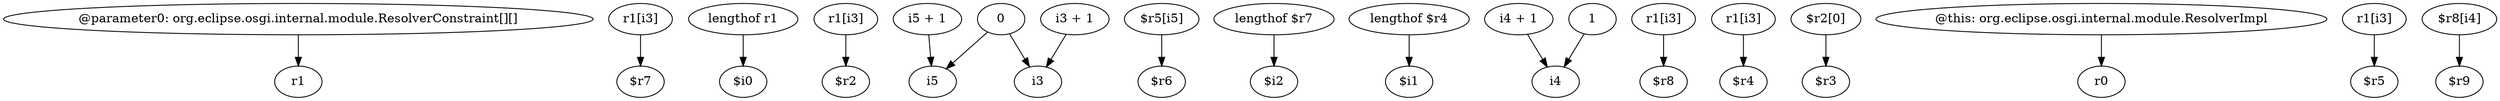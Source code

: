 digraph g {
0[label="@parameter0: org.eclipse.osgi.internal.module.ResolverConstraint[][]"]
1[label="r1"]
0->1[label=""]
2[label="r1[i3]"]
3[label="$r7"]
2->3[label=""]
4[label="lengthof r1"]
5[label="$i0"]
4->5[label=""]
6[label="r1[i3]"]
7[label="$r2"]
6->7[label=""]
8[label="i5 + 1"]
9[label="i5"]
8->9[label=""]
10[label="0"]
11[label="i3"]
10->11[label=""]
12[label="$r5[i5]"]
13[label="$r6"]
12->13[label=""]
14[label="lengthof $r7"]
15[label="$i2"]
14->15[label=""]
16[label="lengthof $r4"]
17[label="$i1"]
16->17[label=""]
18[label="i4 + 1"]
19[label="i4"]
18->19[label=""]
20[label="i3 + 1"]
20->11[label=""]
21[label="r1[i3]"]
22[label="$r8"]
21->22[label=""]
23[label="r1[i3]"]
24[label="$r4"]
23->24[label=""]
25[label="$r2[0]"]
26[label="$r3"]
25->26[label=""]
27[label="1"]
27->19[label=""]
10->9[label=""]
28[label="@this: org.eclipse.osgi.internal.module.ResolverImpl"]
29[label="r0"]
28->29[label=""]
30[label="r1[i3]"]
31[label="$r5"]
30->31[label=""]
32[label="$r8[i4]"]
33[label="$r9"]
32->33[label=""]
}